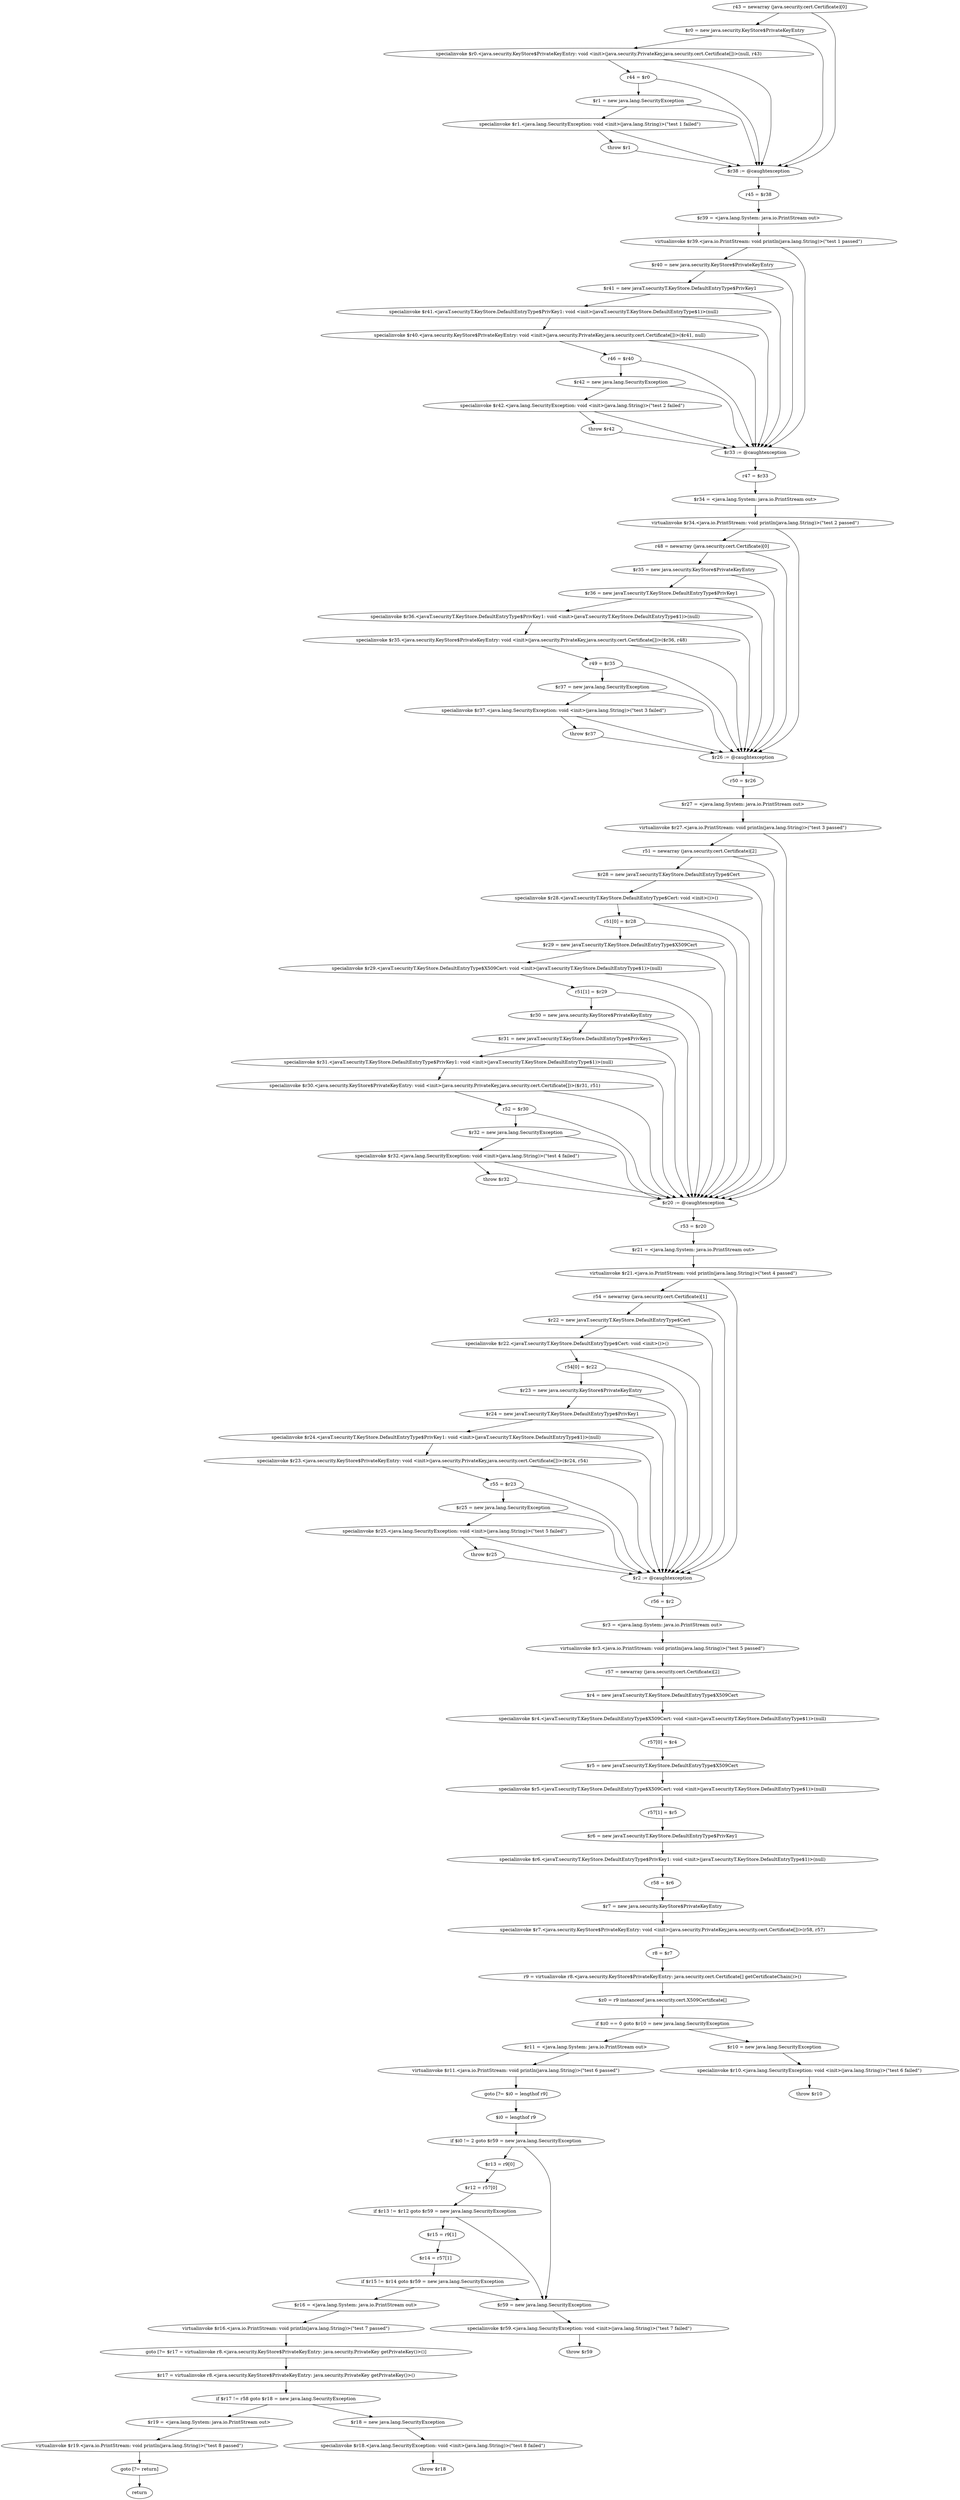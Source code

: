 digraph "unitGraph" {
    "r43 = newarray (java.security.cert.Certificate)[0]"
    "$r0 = new java.security.KeyStore$PrivateKeyEntry"
    "specialinvoke $r0.<java.security.KeyStore$PrivateKeyEntry: void <init>(java.security.PrivateKey,java.security.cert.Certificate[])>(null, r43)"
    "r44 = $r0"
    "$r1 = new java.lang.SecurityException"
    "specialinvoke $r1.<java.lang.SecurityException: void <init>(java.lang.String)>(\"test 1 failed\")"
    "throw $r1"
    "$r38 := @caughtexception"
    "r45 = $r38"
    "$r39 = <java.lang.System: java.io.PrintStream out>"
    "virtualinvoke $r39.<java.io.PrintStream: void println(java.lang.String)>(\"test 1 passed\")"
    "$r40 = new java.security.KeyStore$PrivateKeyEntry"
    "$r41 = new javaT.securityT.KeyStore.DefaultEntryType$PrivKey1"
    "specialinvoke $r41.<javaT.securityT.KeyStore.DefaultEntryType$PrivKey1: void <init>(javaT.securityT.KeyStore.DefaultEntryType$1)>(null)"
    "specialinvoke $r40.<java.security.KeyStore$PrivateKeyEntry: void <init>(java.security.PrivateKey,java.security.cert.Certificate[])>($r41, null)"
    "r46 = $r40"
    "$r42 = new java.lang.SecurityException"
    "specialinvoke $r42.<java.lang.SecurityException: void <init>(java.lang.String)>(\"test 2 failed\")"
    "throw $r42"
    "$r33 := @caughtexception"
    "r47 = $r33"
    "$r34 = <java.lang.System: java.io.PrintStream out>"
    "virtualinvoke $r34.<java.io.PrintStream: void println(java.lang.String)>(\"test 2 passed\")"
    "r48 = newarray (java.security.cert.Certificate)[0]"
    "$r35 = new java.security.KeyStore$PrivateKeyEntry"
    "$r36 = new javaT.securityT.KeyStore.DefaultEntryType$PrivKey1"
    "specialinvoke $r36.<javaT.securityT.KeyStore.DefaultEntryType$PrivKey1: void <init>(javaT.securityT.KeyStore.DefaultEntryType$1)>(null)"
    "specialinvoke $r35.<java.security.KeyStore$PrivateKeyEntry: void <init>(java.security.PrivateKey,java.security.cert.Certificate[])>($r36, r48)"
    "r49 = $r35"
    "$r37 = new java.lang.SecurityException"
    "specialinvoke $r37.<java.lang.SecurityException: void <init>(java.lang.String)>(\"test 3 failed\")"
    "throw $r37"
    "$r26 := @caughtexception"
    "r50 = $r26"
    "$r27 = <java.lang.System: java.io.PrintStream out>"
    "virtualinvoke $r27.<java.io.PrintStream: void println(java.lang.String)>(\"test 3 passed\")"
    "r51 = newarray (java.security.cert.Certificate)[2]"
    "$r28 = new javaT.securityT.KeyStore.DefaultEntryType$Cert"
    "specialinvoke $r28.<javaT.securityT.KeyStore.DefaultEntryType$Cert: void <init>()>()"
    "r51[0] = $r28"
    "$r29 = new javaT.securityT.KeyStore.DefaultEntryType$X509Cert"
    "specialinvoke $r29.<javaT.securityT.KeyStore.DefaultEntryType$X509Cert: void <init>(javaT.securityT.KeyStore.DefaultEntryType$1)>(null)"
    "r51[1] = $r29"
    "$r30 = new java.security.KeyStore$PrivateKeyEntry"
    "$r31 = new javaT.securityT.KeyStore.DefaultEntryType$PrivKey1"
    "specialinvoke $r31.<javaT.securityT.KeyStore.DefaultEntryType$PrivKey1: void <init>(javaT.securityT.KeyStore.DefaultEntryType$1)>(null)"
    "specialinvoke $r30.<java.security.KeyStore$PrivateKeyEntry: void <init>(java.security.PrivateKey,java.security.cert.Certificate[])>($r31, r51)"
    "r52 = $r30"
    "$r32 = new java.lang.SecurityException"
    "specialinvoke $r32.<java.lang.SecurityException: void <init>(java.lang.String)>(\"test 4 failed\")"
    "throw $r32"
    "$r20 := @caughtexception"
    "r53 = $r20"
    "$r21 = <java.lang.System: java.io.PrintStream out>"
    "virtualinvoke $r21.<java.io.PrintStream: void println(java.lang.String)>(\"test 4 passed\")"
    "r54 = newarray (java.security.cert.Certificate)[1]"
    "$r22 = new javaT.securityT.KeyStore.DefaultEntryType$Cert"
    "specialinvoke $r22.<javaT.securityT.KeyStore.DefaultEntryType$Cert: void <init>()>()"
    "r54[0] = $r22"
    "$r23 = new java.security.KeyStore$PrivateKeyEntry"
    "$r24 = new javaT.securityT.KeyStore.DefaultEntryType$PrivKey1"
    "specialinvoke $r24.<javaT.securityT.KeyStore.DefaultEntryType$PrivKey1: void <init>(javaT.securityT.KeyStore.DefaultEntryType$1)>(null)"
    "specialinvoke $r23.<java.security.KeyStore$PrivateKeyEntry: void <init>(java.security.PrivateKey,java.security.cert.Certificate[])>($r24, r54)"
    "r55 = $r23"
    "$r25 = new java.lang.SecurityException"
    "specialinvoke $r25.<java.lang.SecurityException: void <init>(java.lang.String)>(\"test 5 failed\")"
    "throw $r25"
    "$r2 := @caughtexception"
    "r56 = $r2"
    "$r3 = <java.lang.System: java.io.PrintStream out>"
    "virtualinvoke $r3.<java.io.PrintStream: void println(java.lang.String)>(\"test 5 passed\")"
    "r57 = newarray (java.security.cert.Certificate)[2]"
    "$r4 = new javaT.securityT.KeyStore.DefaultEntryType$X509Cert"
    "specialinvoke $r4.<javaT.securityT.KeyStore.DefaultEntryType$X509Cert: void <init>(javaT.securityT.KeyStore.DefaultEntryType$1)>(null)"
    "r57[0] = $r4"
    "$r5 = new javaT.securityT.KeyStore.DefaultEntryType$X509Cert"
    "specialinvoke $r5.<javaT.securityT.KeyStore.DefaultEntryType$X509Cert: void <init>(javaT.securityT.KeyStore.DefaultEntryType$1)>(null)"
    "r57[1] = $r5"
    "$r6 = new javaT.securityT.KeyStore.DefaultEntryType$PrivKey1"
    "specialinvoke $r6.<javaT.securityT.KeyStore.DefaultEntryType$PrivKey1: void <init>(javaT.securityT.KeyStore.DefaultEntryType$1)>(null)"
    "r58 = $r6"
    "$r7 = new java.security.KeyStore$PrivateKeyEntry"
    "specialinvoke $r7.<java.security.KeyStore$PrivateKeyEntry: void <init>(java.security.PrivateKey,java.security.cert.Certificate[])>(r58, r57)"
    "r8 = $r7"
    "r9 = virtualinvoke r8.<java.security.KeyStore$PrivateKeyEntry: java.security.cert.Certificate[] getCertificateChain()>()"
    "$z0 = r9 instanceof java.security.cert.X509Certificate[]"
    "if $z0 == 0 goto $r10 = new java.lang.SecurityException"
    "$r11 = <java.lang.System: java.io.PrintStream out>"
    "virtualinvoke $r11.<java.io.PrintStream: void println(java.lang.String)>(\"test 6 passed\")"
    "goto [?= $i0 = lengthof r9]"
    "$r10 = new java.lang.SecurityException"
    "specialinvoke $r10.<java.lang.SecurityException: void <init>(java.lang.String)>(\"test 6 failed\")"
    "throw $r10"
    "$i0 = lengthof r9"
    "if $i0 != 2 goto $r59 = new java.lang.SecurityException"
    "$r13 = r9[0]"
    "$r12 = r57[0]"
    "if $r13 != $r12 goto $r59 = new java.lang.SecurityException"
    "$r15 = r9[1]"
    "$r14 = r57[1]"
    "if $r15 != $r14 goto $r59 = new java.lang.SecurityException"
    "$r16 = <java.lang.System: java.io.PrintStream out>"
    "virtualinvoke $r16.<java.io.PrintStream: void println(java.lang.String)>(\"test 7 passed\")"
    "goto [?= $r17 = virtualinvoke r8.<java.security.KeyStore$PrivateKeyEntry: java.security.PrivateKey getPrivateKey()>()]"
    "$r59 = new java.lang.SecurityException"
    "specialinvoke $r59.<java.lang.SecurityException: void <init>(java.lang.String)>(\"test 7 failed\")"
    "throw $r59"
    "$r17 = virtualinvoke r8.<java.security.KeyStore$PrivateKeyEntry: java.security.PrivateKey getPrivateKey()>()"
    "if $r17 != r58 goto $r18 = new java.lang.SecurityException"
    "$r19 = <java.lang.System: java.io.PrintStream out>"
    "virtualinvoke $r19.<java.io.PrintStream: void println(java.lang.String)>(\"test 8 passed\")"
    "goto [?= return]"
    "$r18 = new java.lang.SecurityException"
    "specialinvoke $r18.<java.lang.SecurityException: void <init>(java.lang.String)>(\"test 8 failed\")"
    "throw $r18"
    "return"
    "r43 = newarray (java.security.cert.Certificate)[0]"->"$r0 = new java.security.KeyStore$PrivateKeyEntry";
    "r43 = newarray (java.security.cert.Certificate)[0]"->"$r38 := @caughtexception";
    "$r0 = new java.security.KeyStore$PrivateKeyEntry"->"specialinvoke $r0.<java.security.KeyStore$PrivateKeyEntry: void <init>(java.security.PrivateKey,java.security.cert.Certificate[])>(null, r43)";
    "$r0 = new java.security.KeyStore$PrivateKeyEntry"->"$r38 := @caughtexception";
    "specialinvoke $r0.<java.security.KeyStore$PrivateKeyEntry: void <init>(java.security.PrivateKey,java.security.cert.Certificate[])>(null, r43)"->"r44 = $r0";
    "specialinvoke $r0.<java.security.KeyStore$PrivateKeyEntry: void <init>(java.security.PrivateKey,java.security.cert.Certificate[])>(null, r43)"->"$r38 := @caughtexception";
    "r44 = $r0"->"$r1 = new java.lang.SecurityException";
    "r44 = $r0"->"$r38 := @caughtexception";
    "$r1 = new java.lang.SecurityException"->"specialinvoke $r1.<java.lang.SecurityException: void <init>(java.lang.String)>(\"test 1 failed\")";
    "$r1 = new java.lang.SecurityException"->"$r38 := @caughtexception";
    "specialinvoke $r1.<java.lang.SecurityException: void <init>(java.lang.String)>(\"test 1 failed\")"->"throw $r1";
    "specialinvoke $r1.<java.lang.SecurityException: void <init>(java.lang.String)>(\"test 1 failed\")"->"$r38 := @caughtexception";
    "throw $r1"->"$r38 := @caughtexception";
    "$r38 := @caughtexception"->"r45 = $r38";
    "r45 = $r38"->"$r39 = <java.lang.System: java.io.PrintStream out>";
    "$r39 = <java.lang.System: java.io.PrintStream out>"->"virtualinvoke $r39.<java.io.PrintStream: void println(java.lang.String)>(\"test 1 passed\")";
    "virtualinvoke $r39.<java.io.PrintStream: void println(java.lang.String)>(\"test 1 passed\")"->"$r40 = new java.security.KeyStore$PrivateKeyEntry";
    "virtualinvoke $r39.<java.io.PrintStream: void println(java.lang.String)>(\"test 1 passed\")"->"$r33 := @caughtexception";
    "$r40 = new java.security.KeyStore$PrivateKeyEntry"->"$r41 = new javaT.securityT.KeyStore.DefaultEntryType$PrivKey1";
    "$r40 = new java.security.KeyStore$PrivateKeyEntry"->"$r33 := @caughtexception";
    "$r41 = new javaT.securityT.KeyStore.DefaultEntryType$PrivKey1"->"specialinvoke $r41.<javaT.securityT.KeyStore.DefaultEntryType$PrivKey1: void <init>(javaT.securityT.KeyStore.DefaultEntryType$1)>(null)";
    "$r41 = new javaT.securityT.KeyStore.DefaultEntryType$PrivKey1"->"$r33 := @caughtexception";
    "specialinvoke $r41.<javaT.securityT.KeyStore.DefaultEntryType$PrivKey1: void <init>(javaT.securityT.KeyStore.DefaultEntryType$1)>(null)"->"specialinvoke $r40.<java.security.KeyStore$PrivateKeyEntry: void <init>(java.security.PrivateKey,java.security.cert.Certificate[])>($r41, null)";
    "specialinvoke $r41.<javaT.securityT.KeyStore.DefaultEntryType$PrivKey1: void <init>(javaT.securityT.KeyStore.DefaultEntryType$1)>(null)"->"$r33 := @caughtexception";
    "specialinvoke $r40.<java.security.KeyStore$PrivateKeyEntry: void <init>(java.security.PrivateKey,java.security.cert.Certificate[])>($r41, null)"->"r46 = $r40";
    "specialinvoke $r40.<java.security.KeyStore$PrivateKeyEntry: void <init>(java.security.PrivateKey,java.security.cert.Certificate[])>($r41, null)"->"$r33 := @caughtexception";
    "r46 = $r40"->"$r42 = new java.lang.SecurityException";
    "r46 = $r40"->"$r33 := @caughtexception";
    "$r42 = new java.lang.SecurityException"->"specialinvoke $r42.<java.lang.SecurityException: void <init>(java.lang.String)>(\"test 2 failed\")";
    "$r42 = new java.lang.SecurityException"->"$r33 := @caughtexception";
    "specialinvoke $r42.<java.lang.SecurityException: void <init>(java.lang.String)>(\"test 2 failed\")"->"throw $r42";
    "specialinvoke $r42.<java.lang.SecurityException: void <init>(java.lang.String)>(\"test 2 failed\")"->"$r33 := @caughtexception";
    "throw $r42"->"$r33 := @caughtexception";
    "$r33 := @caughtexception"->"r47 = $r33";
    "r47 = $r33"->"$r34 = <java.lang.System: java.io.PrintStream out>";
    "$r34 = <java.lang.System: java.io.PrintStream out>"->"virtualinvoke $r34.<java.io.PrintStream: void println(java.lang.String)>(\"test 2 passed\")";
    "virtualinvoke $r34.<java.io.PrintStream: void println(java.lang.String)>(\"test 2 passed\")"->"r48 = newarray (java.security.cert.Certificate)[0]";
    "virtualinvoke $r34.<java.io.PrintStream: void println(java.lang.String)>(\"test 2 passed\")"->"$r26 := @caughtexception";
    "r48 = newarray (java.security.cert.Certificate)[0]"->"$r35 = new java.security.KeyStore$PrivateKeyEntry";
    "r48 = newarray (java.security.cert.Certificate)[0]"->"$r26 := @caughtexception";
    "$r35 = new java.security.KeyStore$PrivateKeyEntry"->"$r36 = new javaT.securityT.KeyStore.DefaultEntryType$PrivKey1";
    "$r35 = new java.security.KeyStore$PrivateKeyEntry"->"$r26 := @caughtexception";
    "$r36 = new javaT.securityT.KeyStore.DefaultEntryType$PrivKey1"->"specialinvoke $r36.<javaT.securityT.KeyStore.DefaultEntryType$PrivKey1: void <init>(javaT.securityT.KeyStore.DefaultEntryType$1)>(null)";
    "$r36 = new javaT.securityT.KeyStore.DefaultEntryType$PrivKey1"->"$r26 := @caughtexception";
    "specialinvoke $r36.<javaT.securityT.KeyStore.DefaultEntryType$PrivKey1: void <init>(javaT.securityT.KeyStore.DefaultEntryType$1)>(null)"->"specialinvoke $r35.<java.security.KeyStore$PrivateKeyEntry: void <init>(java.security.PrivateKey,java.security.cert.Certificate[])>($r36, r48)";
    "specialinvoke $r36.<javaT.securityT.KeyStore.DefaultEntryType$PrivKey1: void <init>(javaT.securityT.KeyStore.DefaultEntryType$1)>(null)"->"$r26 := @caughtexception";
    "specialinvoke $r35.<java.security.KeyStore$PrivateKeyEntry: void <init>(java.security.PrivateKey,java.security.cert.Certificate[])>($r36, r48)"->"r49 = $r35";
    "specialinvoke $r35.<java.security.KeyStore$PrivateKeyEntry: void <init>(java.security.PrivateKey,java.security.cert.Certificate[])>($r36, r48)"->"$r26 := @caughtexception";
    "r49 = $r35"->"$r37 = new java.lang.SecurityException";
    "r49 = $r35"->"$r26 := @caughtexception";
    "$r37 = new java.lang.SecurityException"->"specialinvoke $r37.<java.lang.SecurityException: void <init>(java.lang.String)>(\"test 3 failed\")";
    "$r37 = new java.lang.SecurityException"->"$r26 := @caughtexception";
    "specialinvoke $r37.<java.lang.SecurityException: void <init>(java.lang.String)>(\"test 3 failed\")"->"throw $r37";
    "specialinvoke $r37.<java.lang.SecurityException: void <init>(java.lang.String)>(\"test 3 failed\")"->"$r26 := @caughtexception";
    "throw $r37"->"$r26 := @caughtexception";
    "$r26 := @caughtexception"->"r50 = $r26";
    "r50 = $r26"->"$r27 = <java.lang.System: java.io.PrintStream out>";
    "$r27 = <java.lang.System: java.io.PrintStream out>"->"virtualinvoke $r27.<java.io.PrintStream: void println(java.lang.String)>(\"test 3 passed\")";
    "virtualinvoke $r27.<java.io.PrintStream: void println(java.lang.String)>(\"test 3 passed\")"->"r51 = newarray (java.security.cert.Certificate)[2]";
    "virtualinvoke $r27.<java.io.PrintStream: void println(java.lang.String)>(\"test 3 passed\")"->"$r20 := @caughtexception";
    "r51 = newarray (java.security.cert.Certificate)[2]"->"$r28 = new javaT.securityT.KeyStore.DefaultEntryType$Cert";
    "r51 = newarray (java.security.cert.Certificate)[2]"->"$r20 := @caughtexception";
    "$r28 = new javaT.securityT.KeyStore.DefaultEntryType$Cert"->"specialinvoke $r28.<javaT.securityT.KeyStore.DefaultEntryType$Cert: void <init>()>()";
    "$r28 = new javaT.securityT.KeyStore.DefaultEntryType$Cert"->"$r20 := @caughtexception";
    "specialinvoke $r28.<javaT.securityT.KeyStore.DefaultEntryType$Cert: void <init>()>()"->"r51[0] = $r28";
    "specialinvoke $r28.<javaT.securityT.KeyStore.DefaultEntryType$Cert: void <init>()>()"->"$r20 := @caughtexception";
    "r51[0] = $r28"->"$r29 = new javaT.securityT.KeyStore.DefaultEntryType$X509Cert";
    "r51[0] = $r28"->"$r20 := @caughtexception";
    "$r29 = new javaT.securityT.KeyStore.DefaultEntryType$X509Cert"->"specialinvoke $r29.<javaT.securityT.KeyStore.DefaultEntryType$X509Cert: void <init>(javaT.securityT.KeyStore.DefaultEntryType$1)>(null)";
    "$r29 = new javaT.securityT.KeyStore.DefaultEntryType$X509Cert"->"$r20 := @caughtexception";
    "specialinvoke $r29.<javaT.securityT.KeyStore.DefaultEntryType$X509Cert: void <init>(javaT.securityT.KeyStore.DefaultEntryType$1)>(null)"->"r51[1] = $r29";
    "specialinvoke $r29.<javaT.securityT.KeyStore.DefaultEntryType$X509Cert: void <init>(javaT.securityT.KeyStore.DefaultEntryType$1)>(null)"->"$r20 := @caughtexception";
    "r51[1] = $r29"->"$r30 = new java.security.KeyStore$PrivateKeyEntry";
    "r51[1] = $r29"->"$r20 := @caughtexception";
    "$r30 = new java.security.KeyStore$PrivateKeyEntry"->"$r31 = new javaT.securityT.KeyStore.DefaultEntryType$PrivKey1";
    "$r30 = new java.security.KeyStore$PrivateKeyEntry"->"$r20 := @caughtexception";
    "$r31 = new javaT.securityT.KeyStore.DefaultEntryType$PrivKey1"->"specialinvoke $r31.<javaT.securityT.KeyStore.DefaultEntryType$PrivKey1: void <init>(javaT.securityT.KeyStore.DefaultEntryType$1)>(null)";
    "$r31 = new javaT.securityT.KeyStore.DefaultEntryType$PrivKey1"->"$r20 := @caughtexception";
    "specialinvoke $r31.<javaT.securityT.KeyStore.DefaultEntryType$PrivKey1: void <init>(javaT.securityT.KeyStore.DefaultEntryType$1)>(null)"->"specialinvoke $r30.<java.security.KeyStore$PrivateKeyEntry: void <init>(java.security.PrivateKey,java.security.cert.Certificate[])>($r31, r51)";
    "specialinvoke $r31.<javaT.securityT.KeyStore.DefaultEntryType$PrivKey1: void <init>(javaT.securityT.KeyStore.DefaultEntryType$1)>(null)"->"$r20 := @caughtexception";
    "specialinvoke $r30.<java.security.KeyStore$PrivateKeyEntry: void <init>(java.security.PrivateKey,java.security.cert.Certificate[])>($r31, r51)"->"r52 = $r30";
    "specialinvoke $r30.<java.security.KeyStore$PrivateKeyEntry: void <init>(java.security.PrivateKey,java.security.cert.Certificate[])>($r31, r51)"->"$r20 := @caughtexception";
    "r52 = $r30"->"$r32 = new java.lang.SecurityException";
    "r52 = $r30"->"$r20 := @caughtexception";
    "$r32 = new java.lang.SecurityException"->"specialinvoke $r32.<java.lang.SecurityException: void <init>(java.lang.String)>(\"test 4 failed\")";
    "$r32 = new java.lang.SecurityException"->"$r20 := @caughtexception";
    "specialinvoke $r32.<java.lang.SecurityException: void <init>(java.lang.String)>(\"test 4 failed\")"->"throw $r32";
    "specialinvoke $r32.<java.lang.SecurityException: void <init>(java.lang.String)>(\"test 4 failed\")"->"$r20 := @caughtexception";
    "throw $r32"->"$r20 := @caughtexception";
    "$r20 := @caughtexception"->"r53 = $r20";
    "r53 = $r20"->"$r21 = <java.lang.System: java.io.PrintStream out>";
    "$r21 = <java.lang.System: java.io.PrintStream out>"->"virtualinvoke $r21.<java.io.PrintStream: void println(java.lang.String)>(\"test 4 passed\")";
    "virtualinvoke $r21.<java.io.PrintStream: void println(java.lang.String)>(\"test 4 passed\")"->"r54 = newarray (java.security.cert.Certificate)[1]";
    "virtualinvoke $r21.<java.io.PrintStream: void println(java.lang.String)>(\"test 4 passed\")"->"$r2 := @caughtexception";
    "r54 = newarray (java.security.cert.Certificate)[1]"->"$r22 = new javaT.securityT.KeyStore.DefaultEntryType$Cert";
    "r54 = newarray (java.security.cert.Certificate)[1]"->"$r2 := @caughtexception";
    "$r22 = new javaT.securityT.KeyStore.DefaultEntryType$Cert"->"specialinvoke $r22.<javaT.securityT.KeyStore.DefaultEntryType$Cert: void <init>()>()";
    "$r22 = new javaT.securityT.KeyStore.DefaultEntryType$Cert"->"$r2 := @caughtexception";
    "specialinvoke $r22.<javaT.securityT.KeyStore.DefaultEntryType$Cert: void <init>()>()"->"r54[0] = $r22";
    "specialinvoke $r22.<javaT.securityT.KeyStore.DefaultEntryType$Cert: void <init>()>()"->"$r2 := @caughtexception";
    "r54[0] = $r22"->"$r23 = new java.security.KeyStore$PrivateKeyEntry";
    "r54[0] = $r22"->"$r2 := @caughtexception";
    "$r23 = new java.security.KeyStore$PrivateKeyEntry"->"$r24 = new javaT.securityT.KeyStore.DefaultEntryType$PrivKey1";
    "$r23 = new java.security.KeyStore$PrivateKeyEntry"->"$r2 := @caughtexception";
    "$r24 = new javaT.securityT.KeyStore.DefaultEntryType$PrivKey1"->"specialinvoke $r24.<javaT.securityT.KeyStore.DefaultEntryType$PrivKey1: void <init>(javaT.securityT.KeyStore.DefaultEntryType$1)>(null)";
    "$r24 = new javaT.securityT.KeyStore.DefaultEntryType$PrivKey1"->"$r2 := @caughtexception";
    "specialinvoke $r24.<javaT.securityT.KeyStore.DefaultEntryType$PrivKey1: void <init>(javaT.securityT.KeyStore.DefaultEntryType$1)>(null)"->"specialinvoke $r23.<java.security.KeyStore$PrivateKeyEntry: void <init>(java.security.PrivateKey,java.security.cert.Certificate[])>($r24, r54)";
    "specialinvoke $r24.<javaT.securityT.KeyStore.DefaultEntryType$PrivKey1: void <init>(javaT.securityT.KeyStore.DefaultEntryType$1)>(null)"->"$r2 := @caughtexception";
    "specialinvoke $r23.<java.security.KeyStore$PrivateKeyEntry: void <init>(java.security.PrivateKey,java.security.cert.Certificate[])>($r24, r54)"->"r55 = $r23";
    "specialinvoke $r23.<java.security.KeyStore$PrivateKeyEntry: void <init>(java.security.PrivateKey,java.security.cert.Certificate[])>($r24, r54)"->"$r2 := @caughtexception";
    "r55 = $r23"->"$r25 = new java.lang.SecurityException";
    "r55 = $r23"->"$r2 := @caughtexception";
    "$r25 = new java.lang.SecurityException"->"specialinvoke $r25.<java.lang.SecurityException: void <init>(java.lang.String)>(\"test 5 failed\")";
    "$r25 = new java.lang.SecurityException"->"$r2 := @caughtexception";
    "specialinvoke $r25.<java.lang.SecurityException: void <init>(java.lang.String)>(\"test 5 failed\")"->"throw $r25";
    "specialinvoke $r25.<java.lang.SecurityException: void <init>(java.lang.String)>(\"test 5 failed\")"->"$r2 := @caughtexception";
    "throw $r25"->"$r2 := @caughtexception";
    "$r2 := @caughtexception"->"r56 = $r2";
    "r56 = $r2"->"$r3 = <java.lang.System: java.io.PrintStream out>";
    "$r3 = <java.lang.System: java.io.PrintStream out>"->"virtualinvoke $r3.<java.io.PrintStream: void println(java.lang.String)>(\"test 5 passed\")";
    "virtualinvoke $r3.<java.io.PrintStream: void println(java.lang.String)>(\"test 5 passed\")"->"r57 = newarray (java.security.cert.Certificate)[2]";
    "r57 = newarray (java.security.cert.Certificate)[2]"->"$r4 = new javaT.securityT.KeyStore.DefaultEntryType$X509Cert";
    "$r4 = new javaT.securityT.KeyStore.DefaultEntryType$X509Cert"->"specialinvoke $r4.<javaT.securityT.KeyStore.DefaultEntryType$X509Cert: void <init>(javaT.securityT.KeyStore.DefaultEntryType$1)>(null)";
    "specialinvoke $r4.<javaT.securityT.KeyStore.DefaultEntryType$X509Cert: void <init>(javaT.securityT.KeyStore.DefaultEntryType$1)>(null)"->"r57[0] = $r4";
    "r57[0] = $r4"->"$r5 = new javaT.securityT.KeyStore.DefaultEntryType$X509Cert";
    "$r5 = new javaT.securityT.KeyStore.DefaultEntryType$X509Cert"->"specialinvoke $r5.<javaT.securityT.KeyStore.DefaultEntryType$X509Cert: void <init>(javaT.securityT.KeyStore.DefaultEntryType$1)>(null)";
    "specialinvoke $r5.<javaT.securityT.KeyStore.DefaultEntryType$X509Cert: void <init>(javaT.securityT.KeyStore.DefaultEntryType$1)>(null)"->"r57[1] = $r5";
    "r57[1] = $r5"->"$r6 = new javaT.securityT.KeyStore.DefaultEntryType$PrivKey1";
    "$r6 = new javaT.securityT.KeyStore.DefaultEntryType$PrivKey1"->"specialinvoke $r6.<javaT.securityT.KeyStore.DefaultEntryType$PrivKey1: void <init>(javaT.securityT.KeyStore.DefaultEntryType$1)>(null)";
    "specialinvoke $r6.<javaT.securityT.KeyStore.DefaultEntryType$PrivKey1: void <init>(javaT.securityT.KeyStore.DefaultEntryType$1)>(null)"->"r58 = $r6";
    "r58 = $r6"->"$r7 = new java.security.KeyStore$PrivateKeyEntry";
    "$r7 = new java.security.KeyStore$PrivateKeyEntry"->"specialinvoke $r7.<java.security.KeyStore$PrivateKeyEntry: void <init>(java.security.PrivateKey,java.security.cert.Certificate[])>(r58, r57)";
    "specialinvoke $r7.<java.security.KeyStore$PrivateKeyEntry: void <init>(java.security.PrivateKey,java.security.cert.Certificate[])>(r58, r57)"->"r8 = $r7";
    "r8 = $r7"->"r9 = virtualinvoke r8.<java.security.KeyStore$PrivateKeyEntry: java.security.cert.Certificate[] getCertificateChain()>()";
    "r9 = virtualinvoke r8.<java.security.KeyStore$PrivateKeyEntry: java.security.cert.Certificate[] getCertificateChain()>()"->"$z0 = r9 instanceof java.security.cert.X509Certificate[]";
    "$z0 = r9 instanceof java.security.cert.X509Certificate[]"->"if $z0 == 0 goto $r10 = new java.lang.SecurityException";
    "if $z0 == 0 goto $r10 = new java.lang.SecurityException"->"$r11 = <java.lang.System: java.io.PrintStream out>";
    "if $z0 == 0 goto $r10 = new java.lang.SecurityException"->"$r10 = new java.lang.SecurityException";
    "$r11 = <java.lang.System: java.io.PrintStream out>"->"virtualinvoke $r11.<java.io.PrintStream: void println(java.lang.String)>(\"test 6 passed\")";
    "virtualinvoke $r11.<java.io.PrintStream: void println(java.lang.String)>(\"test 6 passed\")"->"goto [?= $i0 = lengthof r9]";
    "goto [?= $i0 = lengthof r9]"->"$i0 = lengthof r9";
    "$r10 = new java.lang.SecurityException"->"specialinvoke $r10.<java.lang.SecurityException: void <init>(java.lang.String)>(\"test 6 failed\")";
    "specialinvoke $r10.<java.lang.SecurityException: void <init>(java.lang.String)>(\"test 6 failed\")"->"throw $r10";
    "$i0 = lengthof r9"->"if $i0 != 2 goto $r59 = new java.lang.SecurityException";
    "if $i0 != 2 goto $r59 = new java.lang.SecurityException"->"$r13 = r9[0]";
    "if $i0 != 2 goto $r59 = new java.lang.SecurityException"->"$r59 = new java.lang.SecurityException";
    "$r13 = r9[0]"->"$r12 = r57[0]";
    "$r12 = r57[0]"->"if $r13 != $r12 goto $r59 = new java.lang.SecurityException";
    "if $r13 != $r12 goto $r59 = new java.lang.SecurityException"->"$r15 = r9[1]";
    "if $r13 != $r12 goto $r59 = new java.lang.SecurityException"->"$r59 = new java.lang.SecurityException";
    "$r15 = r9[1]"->"$r14 = r57[1]";
    "$r14 = r57[1]"->"if $r15 != $r14 goto $r59 = new java.lang.SecurityException";
    "if $r15 != $r14 goto $r59 = new java.lang.SecurityException"->"$r16 = <java.lang.System: java.io.PrintStream out>";
    "if $r15 != $r14 goto $r59 = new java.lang.SecurityException"->"$r59 = new java.lang.SecurityException";
    "$r16 = <java.lang.System: java.io.PrintStream out>"->"virtualinvoke $r16.<java.io.PrintStream: void println(java.lang.String)>(\"test 7 passed\")";
    "virtualinvoke $r16.<java.io.PrintStream: void println(java.lang.String)>(\"test 7 passed\")"->"goto [?= $r17 = virtualinvoke r8.<java.security.KeyStore$PrivateKeyEntry: java.security.PrivateKey getPrivateKey()>()]";
    "goto [?= $r17 = virtualinvoke r8.<java.security.KeyStore$PrivateKeyEntry: java.security.PrivateKey getPrivateKey()>()]"->"$r17 = virtualinvoke r8.<java.security.KeyStore$PrivateKeyEntry: java.security.PrivateKey getPrivateKey()>()";
    "$r59 = new java.lang.SecurityException"->"specialinvoke $r59.<java.lang.SecurityException: void <init>(java.lang.String)>(\"test 7 failed\")";
    "specialinvoke $r59.<java.lang.SecurityException: void <init>(java.lang.String)>(\"test 7 failed\")"->"throw $r59";
    "$r17 = virtualinvoke r8.<java.security.KeyStore$PrivateKeyEntry: java.security.PrivateKey getPrivateKey()>()"->"if $r17 != r58 goto $r18 = new java.lang.SecurityException";
    "if $r17 != r58 goto $r18 = new java.lang.SecurityException"->"$r19 = <java.lang.System: java.io.PrintStream out>";
    "if $r17 != r58 goto $r18 = new java.lang.SecurityException"->"$r18 = new java.lang.SecurityException";
    "$r19 = <java.lang.System: java.io.PrintStream out>"->"virtualinvoke $r19.<java.io.PrintStream: void println(java.lang.String)>(\"test 8 passed\")";
    "virtualinvoke $r19.<java.io.PrintStream: void println(java.lang.String)>(\"test 8 passed\")"->"goto [?= return]";
    "goto [?= return]"->"return";
    "$r18 = new java.lang.SecurityException"->"specialinvoke $r18.<java.lang.SecurityException: void <init>(java.lang.String)>(\"test 8 failed\")";
    "specialinvoke $r18.<java.lang.SecurityException: void <init>(java.lang.String)>(\"test 8 failed\")"->"throw $r18";
}
